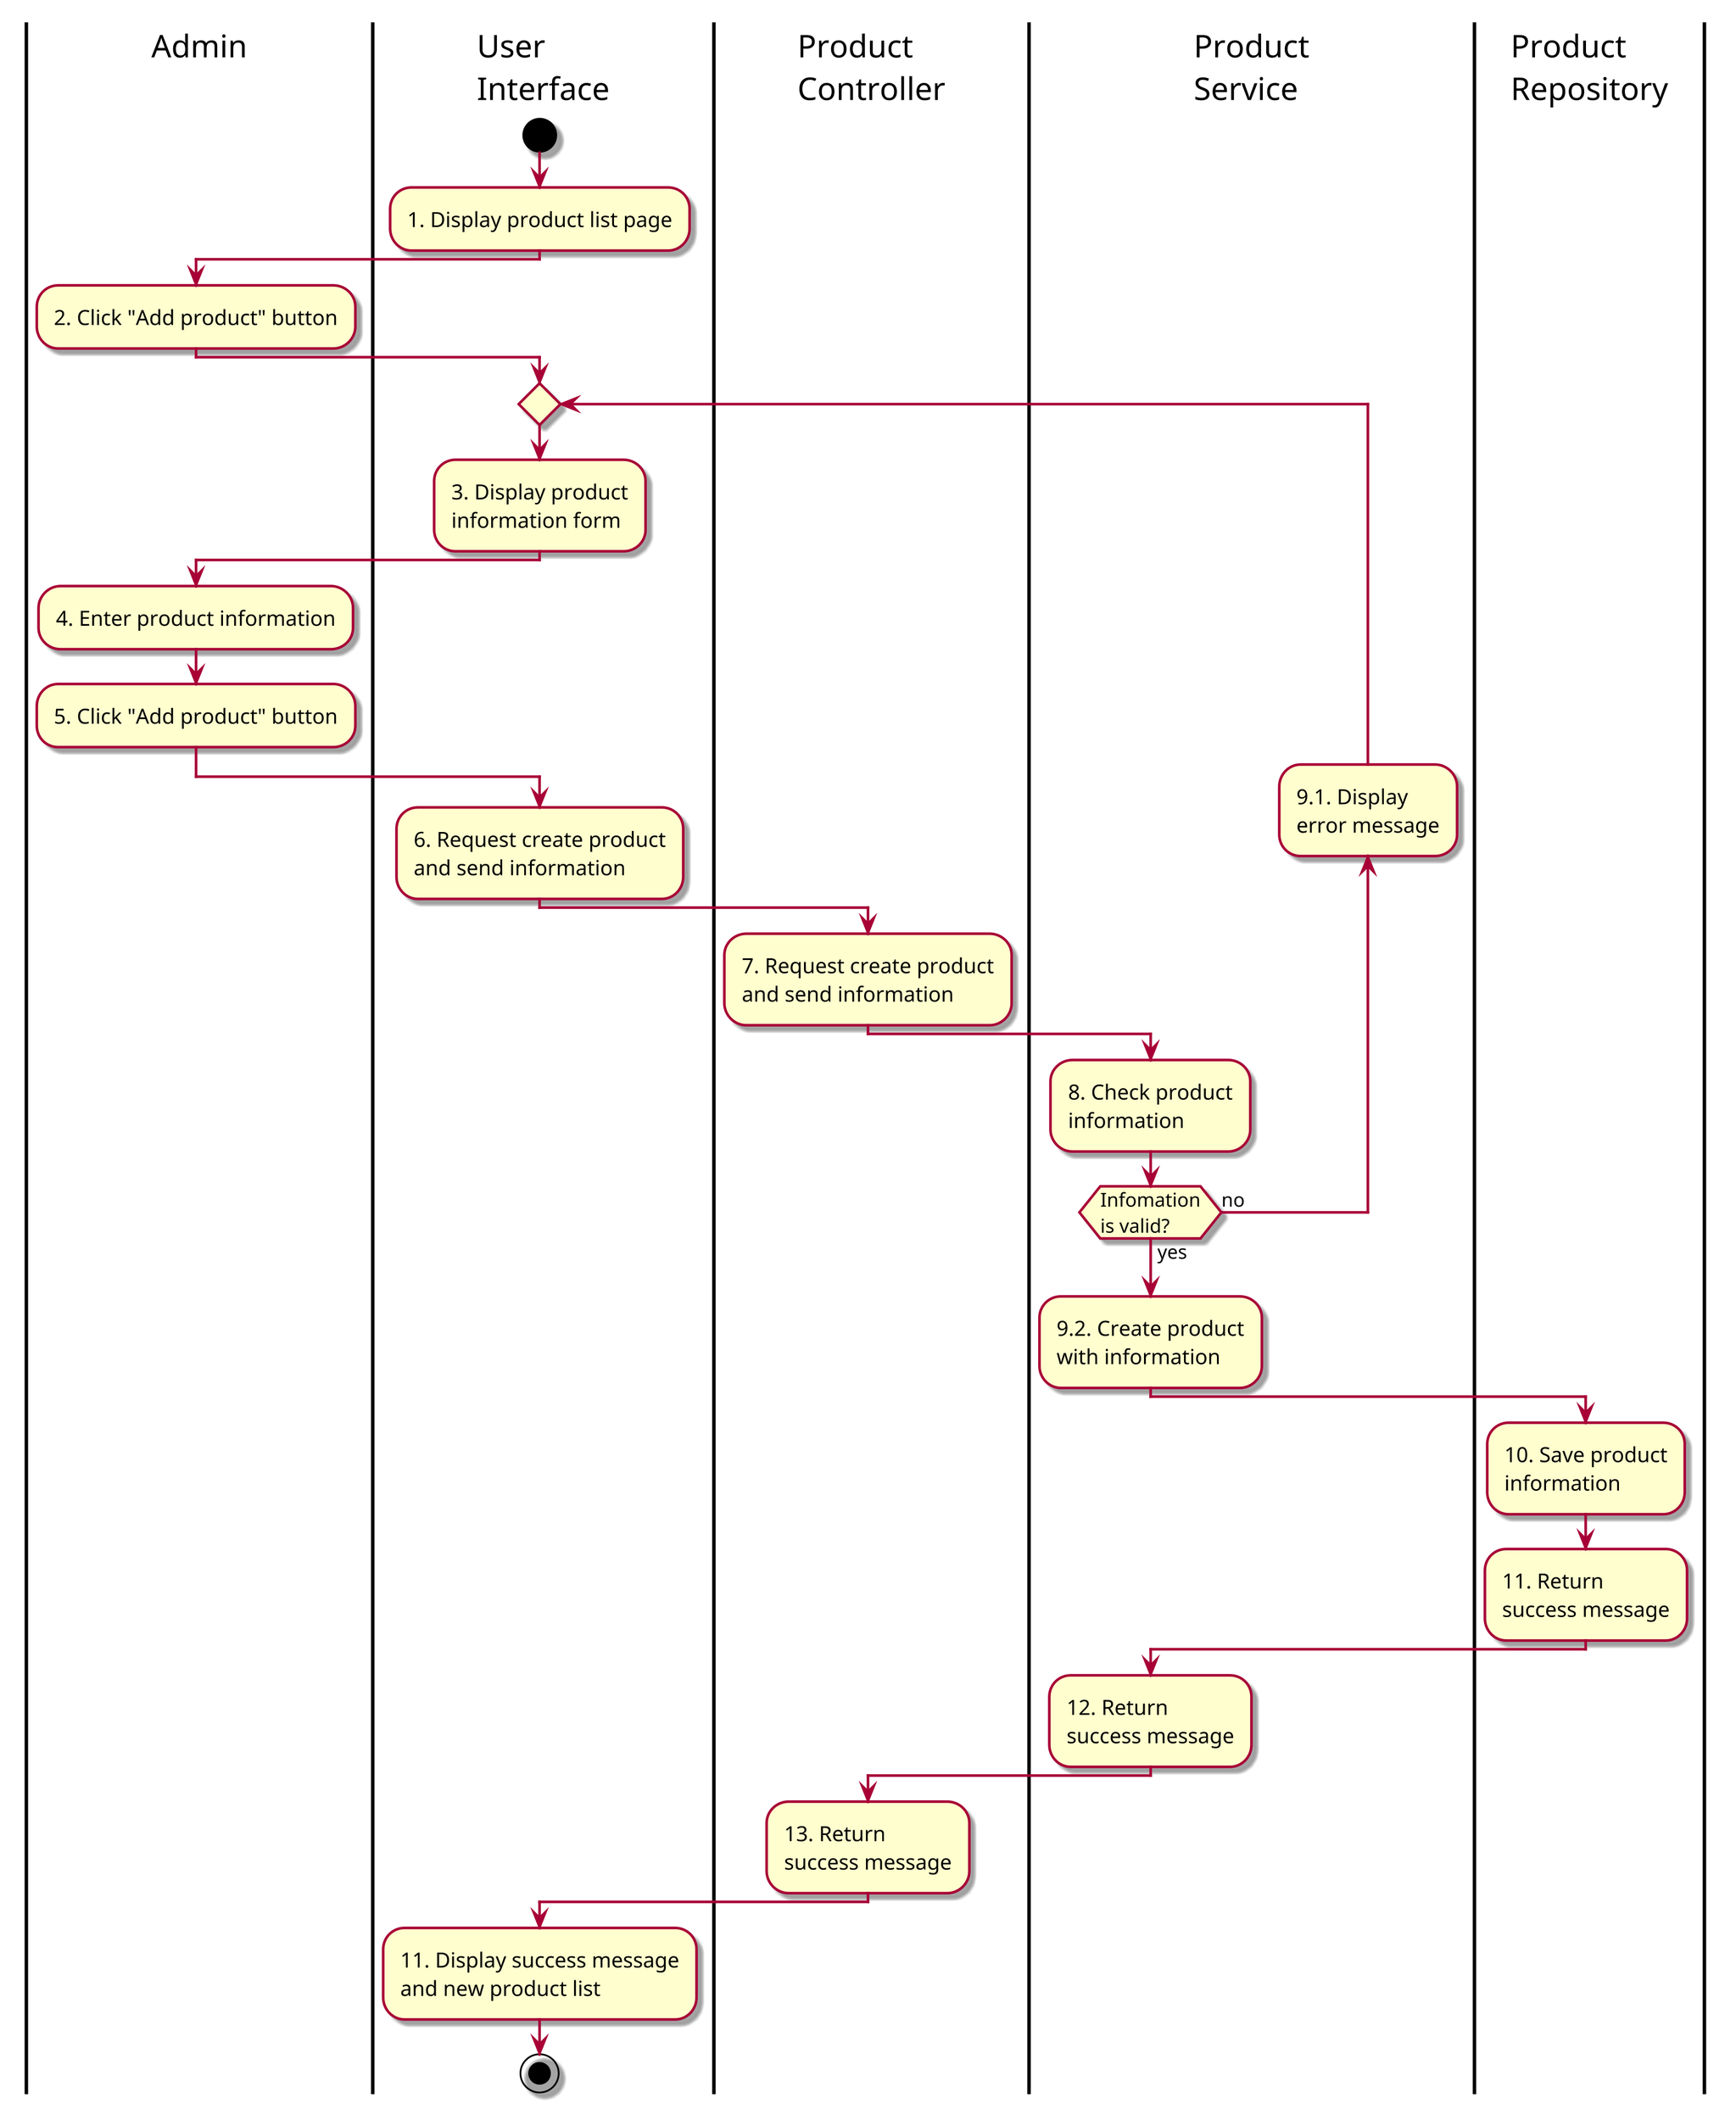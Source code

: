 @startuml ActAddProduct

skin rose
scale 3

|Admin|
|User\nInterface|
|Product\nController|
|Product\nService|
|Product\nRepository|
|User\nInterface|
start
:1. Display product list page;
|Admin|
:2. Click "Add product" button;
|User\nInterface|
repeat
:3. Display product\ninformation form;
|Admin|
:4. Enter product information;
:5. Click "Add product" button;
|User\nInterface|
:6. Request create product\nand send information;
|Product\nController|
:7. Request create product\nand send information;
|Product\nService|
:8. Check product\ninformation;
backward :9.1. Display\nerror message;
repeat while(Infomation\nis valid?) is(no) not(yes)
:9.2. Create product\nwith information;
|Product\nRepository|
:10. Save product\ninformation;
:11. Return\nsuccess message;
|Product\nService|
:12. Return\nsuccess message;
|Product\nController|
:13. Return\nsuccess message;
|User\nInterface|
:11. Display success message\nand new product list;
stop

@enduml